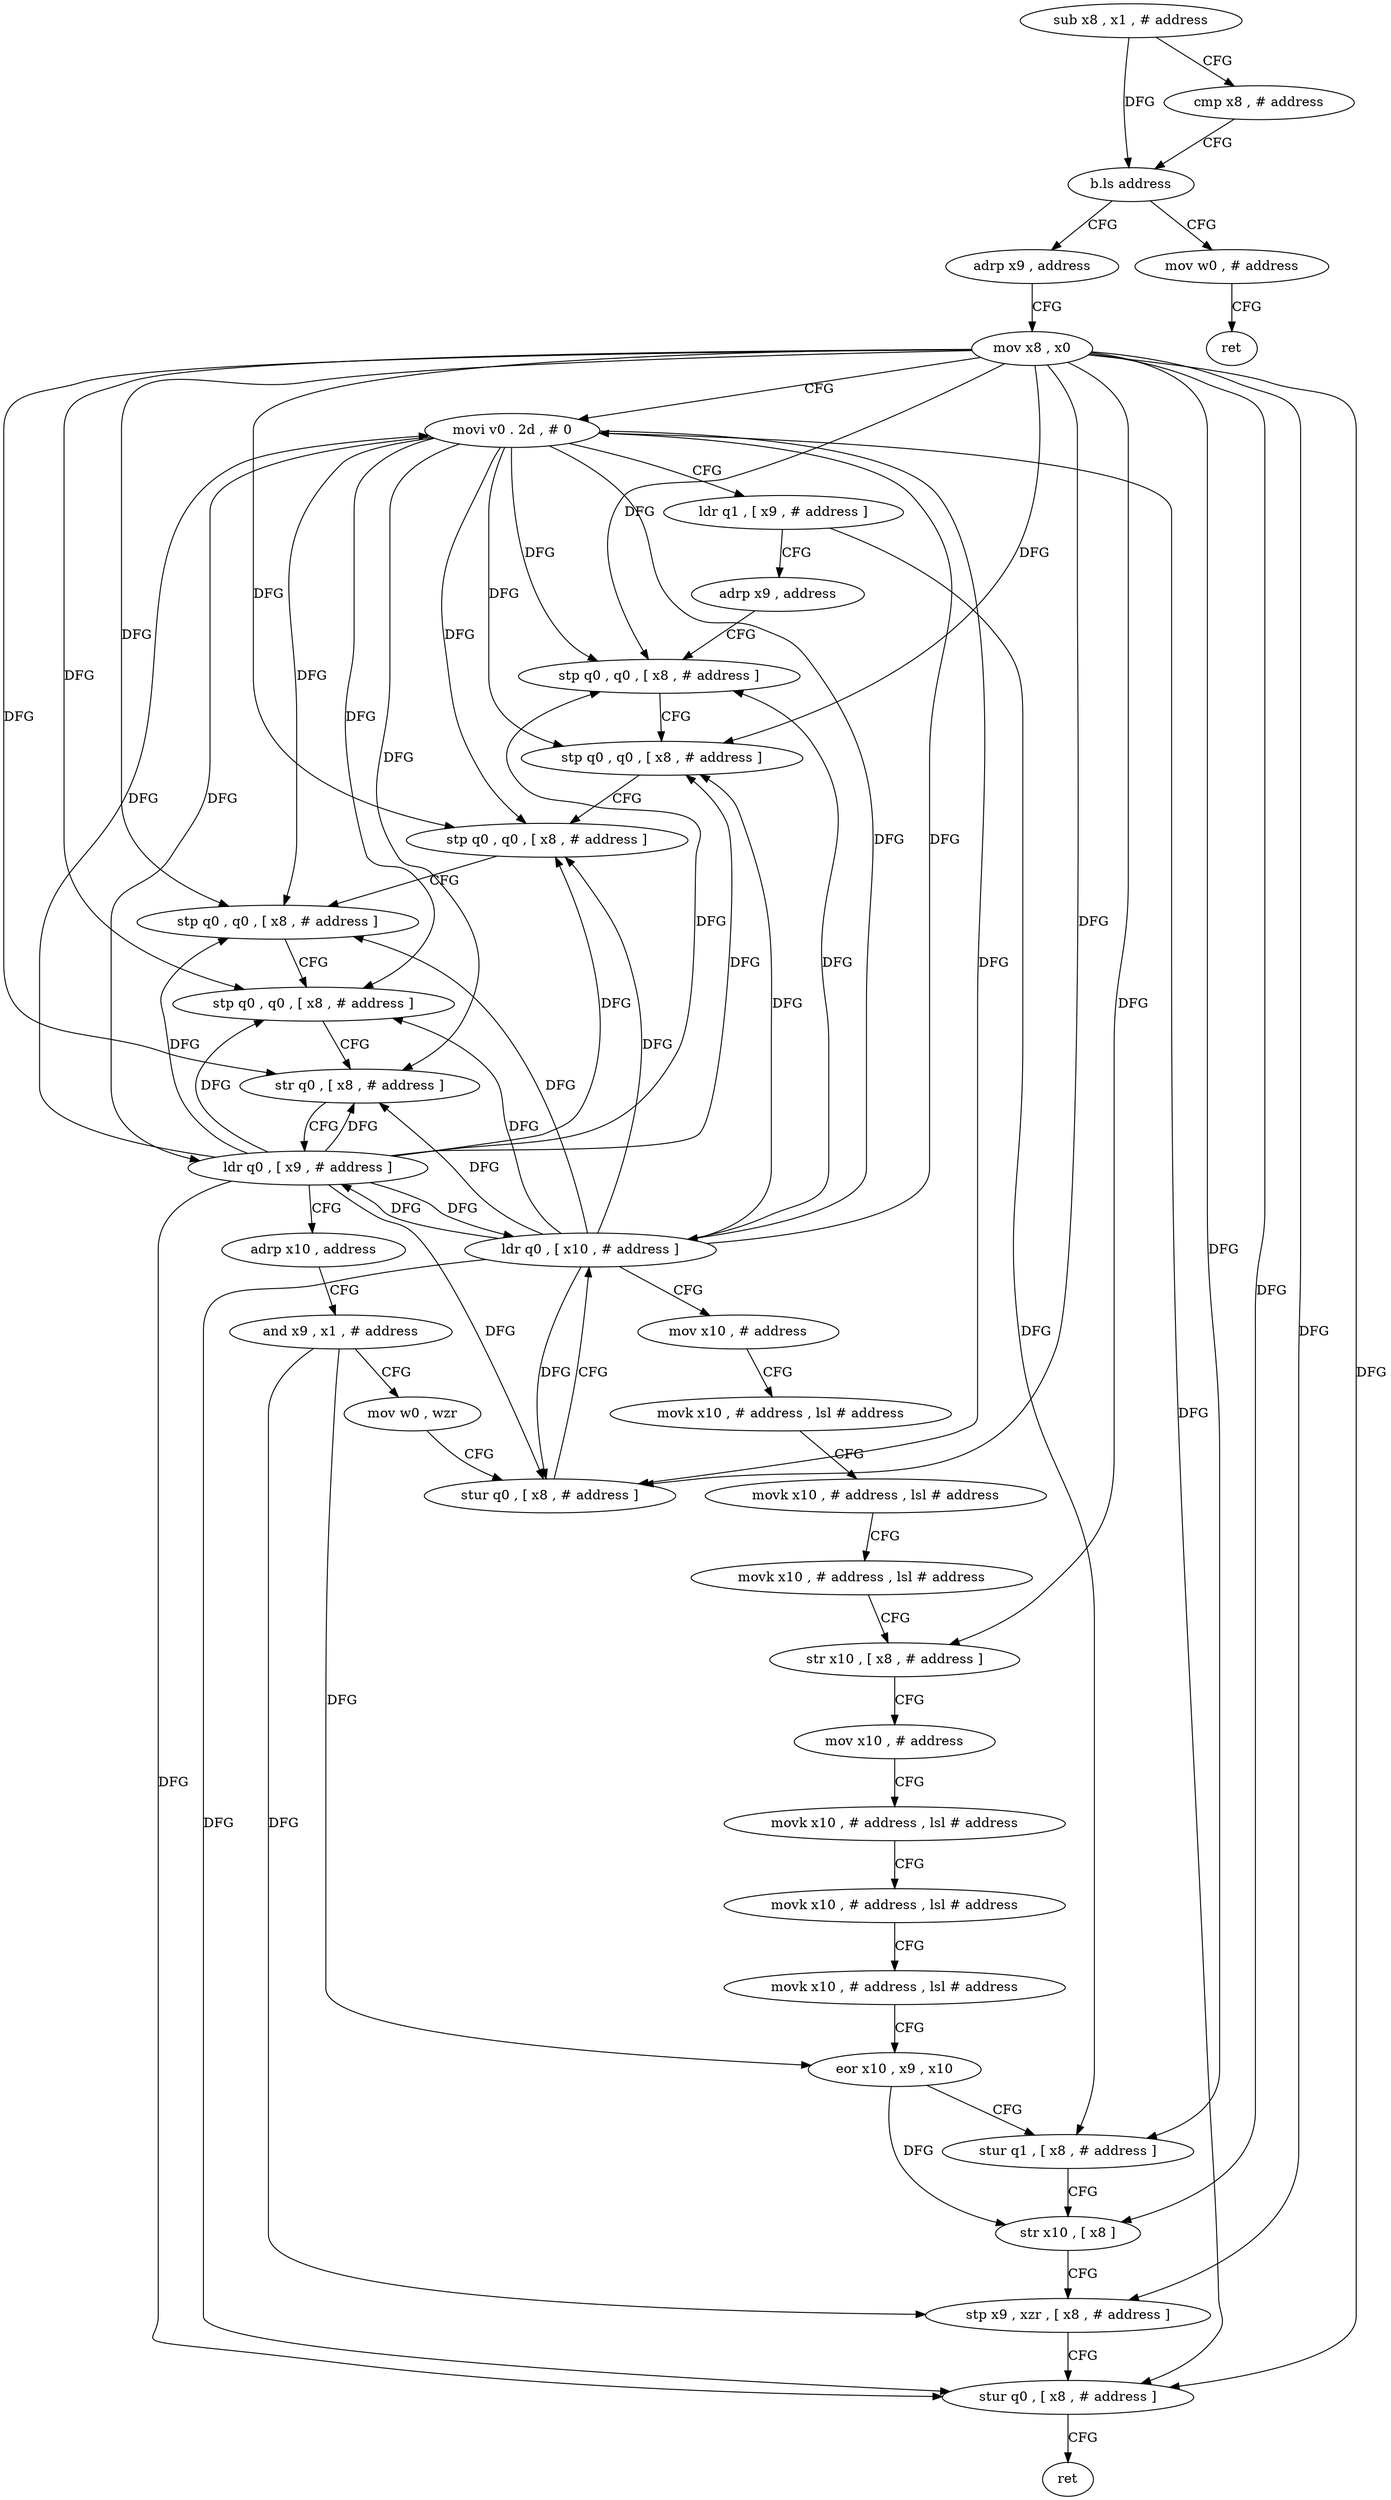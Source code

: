 digraph "func" {
"4208176" [label = "sub x8 , x1 , # address" ]
"4208180" [label = "cmp x8 , # address" ]
"4208184" [label = "b.ls address" ]
"4208196" [label = "adrp x9 , address" ]
"4208188" [label = "mov w0 , # address" ]
"4208200" [label = "mov x8 , x0" ]
"4208204" [label = "movi v0 . 2d , # 0" ]
"4208208" [label = "ldr q1 , [ x9 , # address ]" ]
"4208212" [label = "adrp x9 , address" ]
"4208216" [label = "stp q0 , q0 , [ x8 , # address ]" ]
"4208220" [label = "stp q0 , q0 , [ x8 , # address ]" ]
"4208224" [label = "stp q0 , q0 , [ x8 , # address ]" ]
"4208228" [label = "stp q0 , q0 , [ x8 , # address ]" ]
"4208232" [label = "stp q0 , q0 , [ x8 , # address ]" ]
"4208236" [label = "str q0 , [ x8 , # address ]" ]
"4208240" [label = "ldr q0 , [ x9 , # address ]" ]
"4208244" [label = "adrp x10 , address" ]
"4208248" [label = "and x9 , x1 , # address" ]
"4208252" [label = "mov w0 , wzr" ]
"4208256" [label = "stur q0 , [ x8 , # address ]" ]
"4208260" [label = "ldr q0 , [ x10 , # address ]" ]
"4208264" [label = "mov x10 , # address" ]
"4208268" [label = "movk x10 , # address , lsl # address" ]
"4208272" [label = "movk x10 , # address , lsl # address" ]
"4208276" [label = "movk x10 , # address , lsl # address" ]
"4208280" [label = "str x10 , [ x8 , # address ]" ]
"4208284" [label = "mov x10 , # address" ]
"4208288" [label = "movk x10 , # address , lsl # address" ]
"4208292" [label = "movk x10 , # address , lsl # address" ]
"4208296" [label = "movk x10 , # address , lsl # address" ]
"4208300" [label = "eor x10 , x9 , x10" ]
"4208304" [label = "stur q1 , [ x8 , # address ]" ]
"4208308" [label = "str x10 , [ x8 ]" ]
"4208312" [label = "stp x9 , xzr , [ x8 , # address ]" ]
"4208316" [label = "stur q0 , [ x8 , # address ]" ]
"4208320" [label = "ret" ]
"4208192" [label = "ret" ]
"4208176" -> "4208180" [ label = "CFG" ]
"4208176" -> "4208184" [ label = "DFG" ]
"4208180" -> "4208184" [ label = "CFG" ]
"4208184" -> "4208196" [ label = "CFG" ]
"4208184" -> "4208188" [ label = "CFG" ]
"4208196" -> "4208200" [ label = "CFG" ]
"4208188" -> "4208192" [ label = "CFG" ]
"4208200" -> "4208204" [ label = "CFG" ]
"4208200" -> "4208216" [ label = "DFG" ]
"4208200" -> "4208220" [ label = "DFG" ]
"4208200" -> "4208224" [ label = "DFG" ]
"4208200" -> "4208228" [ label = "DFG" ]
"4208200" -> "4208232" [ label = "DFG" ]
"4208200" -> "4208236" [ label = "DFG" ]
"4208200" -> "4208256" [ label = "DFG" ]
"4208200" -> "4208280" [ label = "DFG" ]
"4208200" -> "4208304" [ label = "DFG" ]
"4208200" -> "4208308" [ label = "DFG" ]
"4208200" -> "4208312" [ label = "DFG" ]
"4208200" -> "4208316" [ label = "DFG" ]
"4208204" -> "4208208" [ label = "CFG" ]
"4208204" -> "4208216" [ label = "DFG" ]
"4208204" -> "4208220" [ label = "DFG" ]
"4208204" -> "4208224" [ label = "DFG" ]
"4208204" -> "4208228" [ label = "DFG" ]
"4208204" -> "4208232" [ label = "DFG" ]
"4208204" -> "4208236" [ label = "DFG" ]
"4208204" -> "4208240" [ label = "DFG" ]
"4208204" -> "4208256" [ label = "DFG" ]
"4208204" -> "4208260" [ label = "DFG" ]
"4208204" -> "4208316" [ label = "DFG" ]
"4208208" -> "4208212" [ label = "CFG" ]
"4208208" -> "4208304" [ label = "DFG" ]
"4208212" -> "4208216" [ label = "CFG" ]
"4208216" -> "4208220" [ label = "CFG" ]
"4208220" -> "4208224" [ label = "CFG" ]
"4208224" -> "4208228" [ label = "CFG" ]
"4208228" -> "4208232" [ label = "CFG" ]
"4208232" -> "4208236" [ label = "CFG" ]
"4208236" -> "4208240" [ label = "CFG" ]
"4208240" -> "4208244" [ label = "CFG" ]
"4208240" -> "4208204" [ label = "DFG" ]
"4208240" -> "4208216" [ label = "DFG" ]
"4208240" -> "4208220" [ label = "DFG" ]
"4208240" -> "4208224" [ label = "DFG" ]
"4208240" -> "4208228" [ label = "DFG" ]
"4208240" -> "4208232" [ label = "DFG" ]
"4208240" -> "4208236" [ label = "DFG" ]
"4208240" -> "4208256" [ label = "DFG" ]
"4208240" -> "4208260" [ label = "DFG" ]
"4208240" -> "4208316" [ label = "DFG" ]
"4208244" -> "4208248" [ label = "CFG" ]
"4208248" -> "4208252" [ label = "CFG" ]
"4208248" -> "4208300" [ label = "DFG" ]
"4208248" -> "4208312" [ label = "DFG" ]
"4208252" -> "4208256" [ label = "CFG" ]
"4208256" -> "4208260" [ label = "CFG" ]
"4208260" -> "4208264" [ label = "CFG" ]
"4208260" -> "4208204" [ label = "DFG" ]
"4208260" -> "4208216" [ label = "DFG" ]
"4208260" -> "4208220" [ label = "DFG" ]
"4208260" -> "4208224" [ label = "DFG" ]
"4208260" -> "4208228" [ label = "DFG" ]
"4208260" -> "4208232" [ label = "DFG" ]
"4208260" -> "4208236" [ label = "DFG" ]
"4208260" -> "4208240" [ label = "DFG" ]
"4208260" -> "4208256" [ label = "DFG" ]
"4208260" -> "4208316" [ label = "DFG" ]
"4208264" -> "4208268" [ label = "CFG" ]
"4208268" -> "4208272" [ label = "CFG" ]
"4208272" -> "4208276" [ label = "CFG" ]
"4208276" -> "4208280" [ label = "CFG" ]
"4208280" -> "4208284" [ label = "CFG" ]
"4208284" -> "4208288" [ label = "CFG" ]
"4208288" -> "4208292" [ label = "CFG" ]
"4208292" -> "4208296" [ label = "CFG" ]
"4208296" -> "4208300" [ label = "CFG" ]
"4208300" -> "4208304" [ label = "CFG" ]
"4208300" -> "4208308" [ label = "DFG" ]
"4208304" -> "4208308" [ label = "CFG" ]
"4208308" -> "4208312" [ label = "CFG" ]
"4208312" -> "4208316" [ label = "CFG" ]
"4208316" -> "4208320" [ label = "CFG" ]
}
